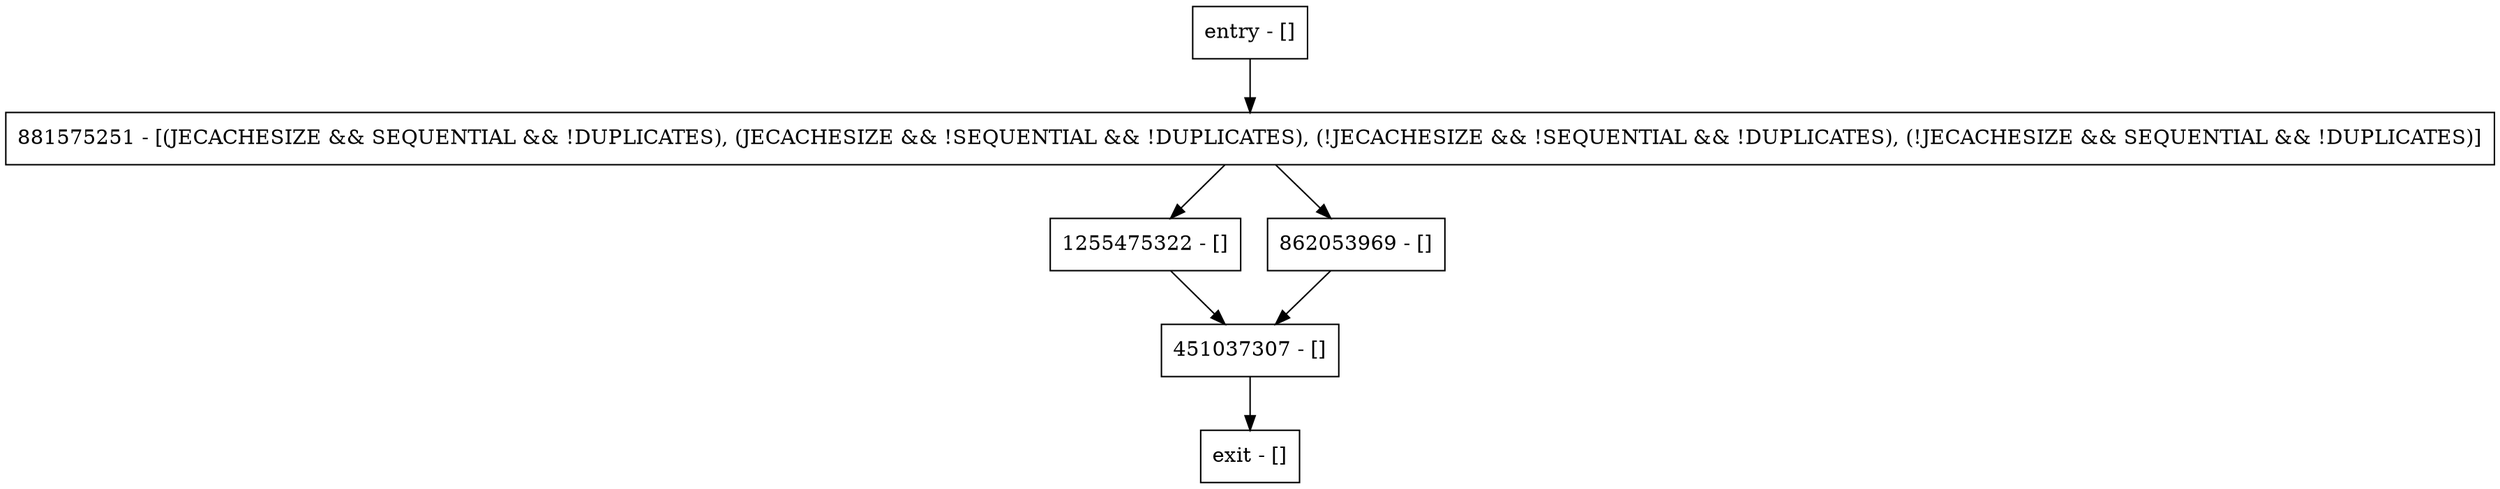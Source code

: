 digraph putNoOverwrite {
node [shape=record];
881575251 [label="881575251 - [(JECACHESIZE && SEQUENTIAL && !DUPLICATES), (JECACHESIZE && !SEQUENTIAL && !DUPLICATES), (!JECACHESIZE && !SEQUENTIAL && !DUPLICATES), (!JECACHESIZE && SEQUENTIAL && !DUPLICATES)]"];
entry [label="entry - []"];
exit [label="exit - []"];
451037307 [label="451037307 - []"];
1255475322 [label="1255475322 - []"];
862053969 [label="862053969 - []"];
entry;
exit;
881575251 -> 1255475322;
881575251 -> 862053969;
entry -> 881575251;
451037307 -> exit;
1255475322 -> 451037307;
862053969 -> 451037307;
}
